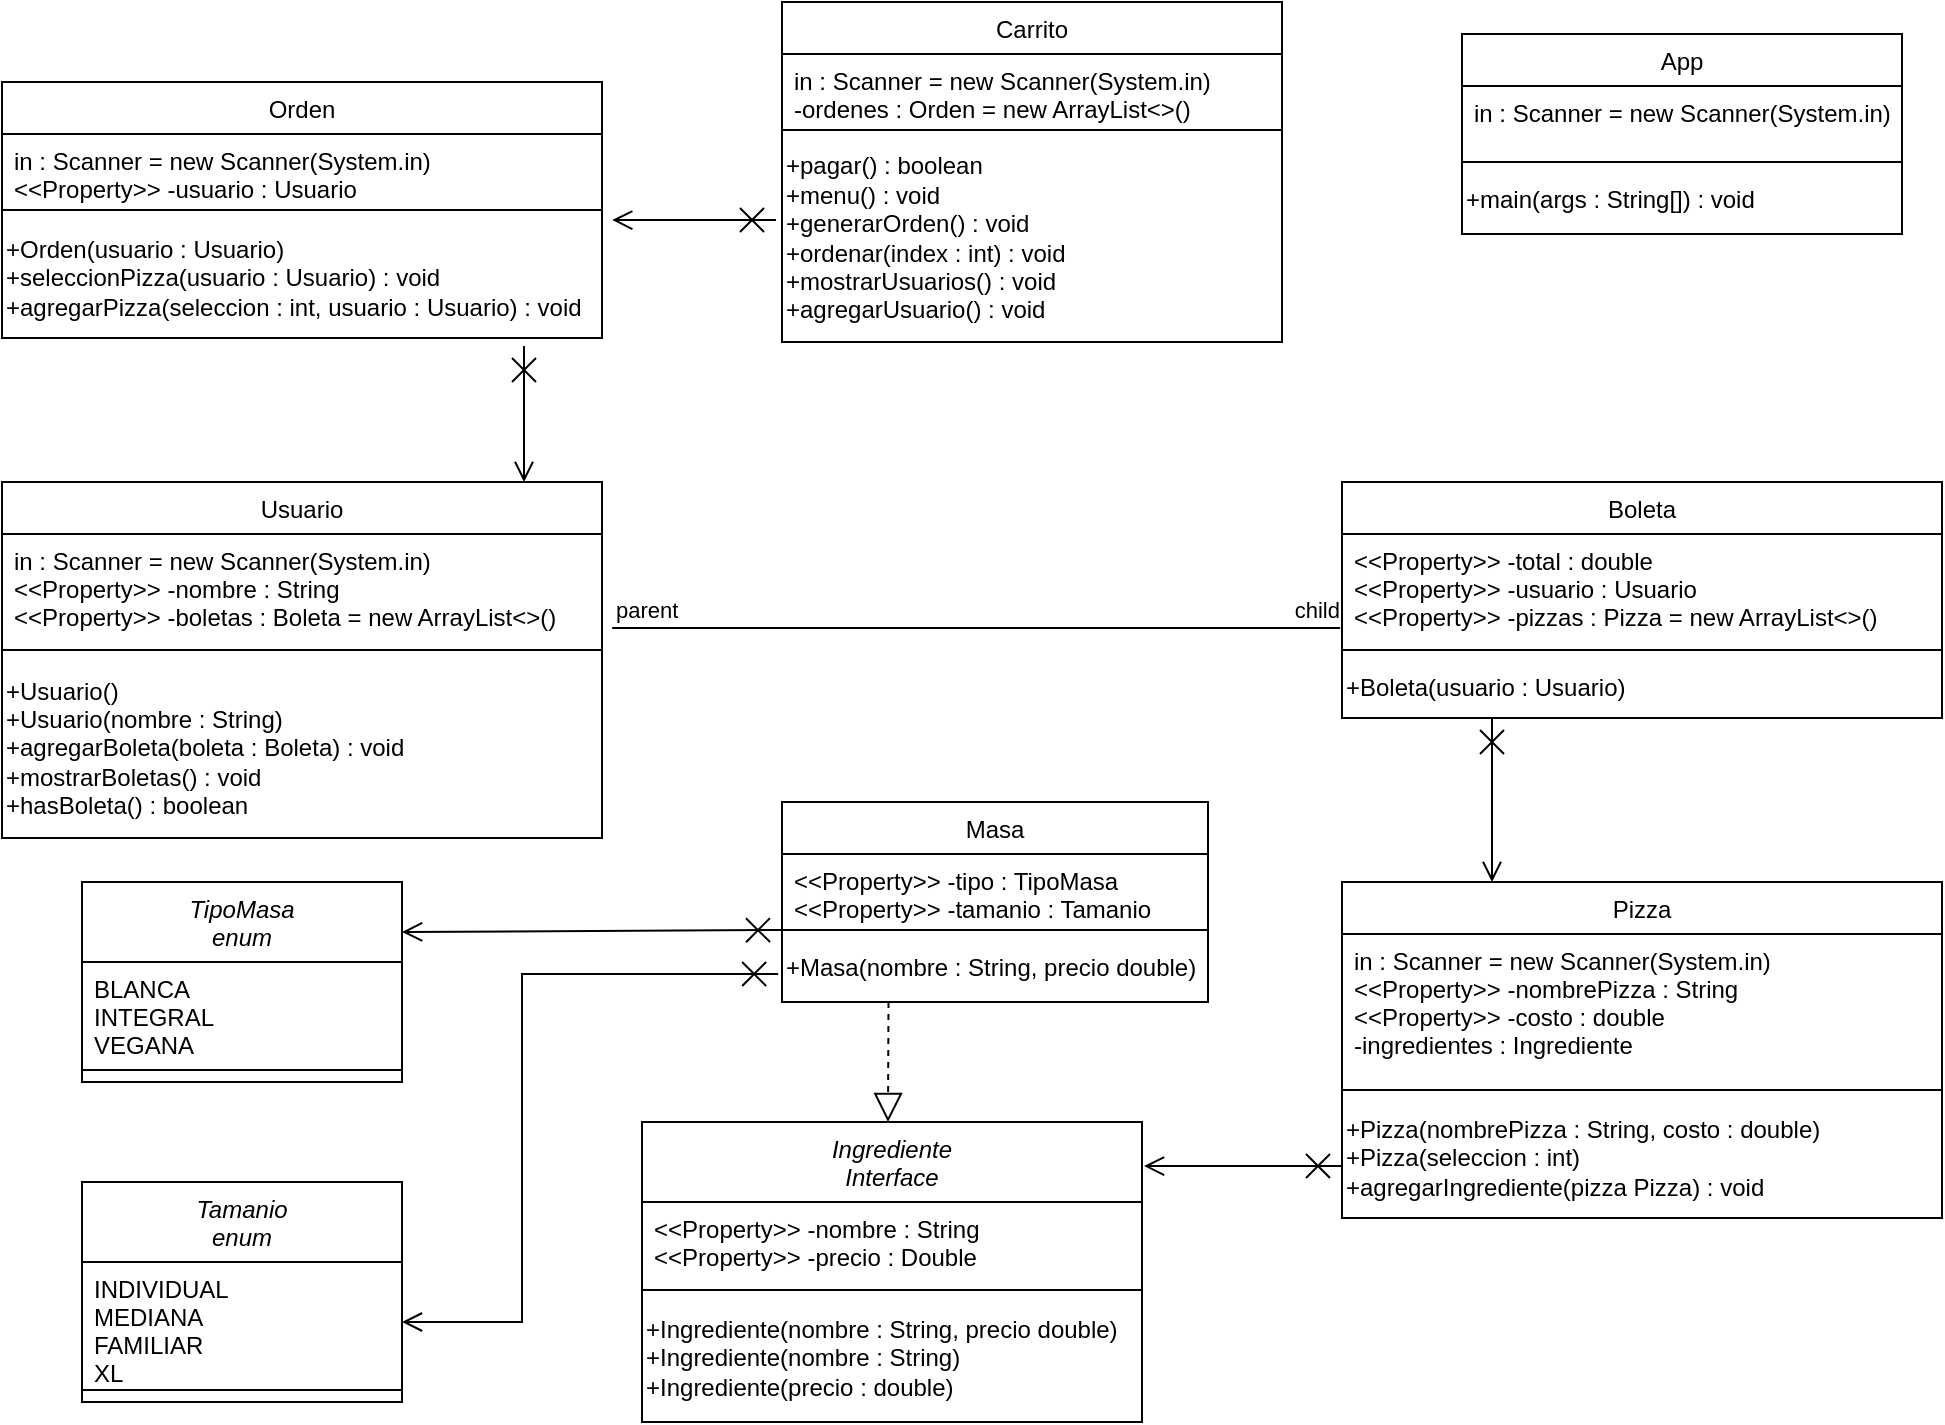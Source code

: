 <mxfile version="21.3.4" type="device">
  <diagram id="C5RBs43oDa-KdzZeNtuy" name="Page-1">
    <mxGraphModel dx="1050" dy="558" grid="1" gridSize="10" guides="1" tooltips="1" connect="1" arrows="1" fold="1" page="1" pageScale="1" pageWidth="1200" pageHeight="1000" math="0" shadow="0">
      <root>
        <mxCell id="WIyWlLk6GJQsqaUBKTNV-0" />
        <mxCell id="WIyWlLk6GJQsqaUBKTNV-1" parent="WIyWlLk6GJQsqaUBKTNV-0" />
        <mxCell id="o4iG0BvGkQ8m5M4XFaOD-0" value="App" style="swimlane;fontStyle=0;align=center;verticalAlign=top;childLayout=stackLayout;horizontal=1;startSize=26;horizontalStack=0;resizeParent=1;resizeLast=0;collapsible=1;marginBottom=0;rounded=0;shadow=0;strokeWidth=1;" parent="WIyWlLk6GJQsqaUBKTNV-1" vertex="1">
          <mxGeometry x="845" y="136" width="220" height="100" as="geometry">
            <mxRectangle x="340" y="380" width="170" height="26" as="alternateBounds" />
          </mxGeometry>
        </mxCell>
        <mxCell id="o4iG0BvGkQ8m5M4XFaOD-1" value="in : Scanner = new Scanner(System.in)&#xa;" style="text;align=left;verticalAlign=top;spacingLeft=4;spacingRight=4;overflow=hidden;rotatable=0;points=[[0,0.5],[1,0.5]];portConstraint=eastwest;" parent="o4iG0BvGkQ8m5M4XFaOD-0" vertex="1">
          <mxGeometry y="26" width="220" height="34" as="geometry" />
        </mxCell>
        <mxCell id="o4iG0BvGkQ8m5M4XFaOD-2" value="" style="line;html=1;strokeWidth=1;align=left;verticalAlign=middle;spacingTop=-1;spacingLeft=3;spacingRight=3;rotatable=0;labelPosition=right;points=[];portConstraint=eastwest;" parent="o4iG0BvGkQ8m5M4XFaOD-0" vertex="1">
          <mxGeometry y="60" width="220" height="8" as="geometry" />
        </mxCell>
        <mxCell id="o4iG0BvGkQ8m5M4XFaOD-36" value="+main(args : String[]) : void" style="text;html=1;align=left;verticalAlign=middle;resizable=0;points=[];autosize=1;strokeColor=none;fillColor=none;" parent="o4iG0BvGkQ8m5M4XFaOD-0" vertex="1">
          <mxGeometry y="68" width="220" height="30" as="geometry" />
        </mxCell>
        <mxCell id="o4iG0BvGkQ8m5M4XFaOD-3" value="Ingrediente&#xa;Interface&#xa;" style="swimlane;fontStyle=2;align=center;verticalAlign=top;childLayout=stackLayout;horizontal=1;startSize=40;horizontalStack=0;resizeParent=1;resizeLast=0;collapsible=1;marginBottom=0;rounded=0;shadow=0;strokeWidth=1;" parent="WIyWlLk6GJQsqaUBKTNV-1" vertex="1">
          <mxGeometry x="435" y="680" width="250" height="150" as="geometry">
            <mxRectangle x="340" y="380" width="170" height="26" as="alternateBounds" />
          </mxGeometry>
        </mxCell>
        <mxCell id="o4iG0BvGkQ8m5M4XFaOD-4" value="&lt;&lt;Property&gt;&gt; -nombre : String&#xa;&lt;&lt;Property&gt;&gt; -precio : Double" style="text;align=left;verticalAlign=top;spacingLeft=4;spacingRight=4;overflow=hidden;rotatable=0;points=[[0,0.5],[1,0.5]];portConstraint=eastwest;" parent="o4iG0BvGkQ8m5M4XFaOD-3" vertex="1">
          <mxGeometry y="40" width="250" height="40" as="geometry" />
        </mxCell>
        <mxCell id="o4iG0BvGkQ8m5M4XFaOD-5" value="" style="line;html=1;strokeWidth=1;align=left;verticalAlign=middle;spacingTop=-1;spacingLeft=3;spacingRight=3;rotatable=0;labelPosition=right;points=[];portConstraint=eastwest;" parent="o4iG0BvGkQ8m5M4XFaOD-3" vertex="1">
          <mxGeometry y="80" width="250" height="8" as="geometry" />
        </mxCell>
        <mxCell id="o4iG0BvGkQ8m5M4XFaOD-38" value="&lt;div align=&quot;left&quot;&gt;+Ingrediente(nombre : String, precio double)&lt;/div&gt;&lt;div align=&quot;left&quot;&gt;+Ingrediente(nombre : String)&lt;/div&gt;&lt;div align=&quot;left&quot;&gt;+Ingrediente(precio : double)&lt;br&gt;&lt;/div&gt;" style="text;html=1;align=left;verticalAlign=middle;resizable=0;points=[];autosize=1;strokeColor=none;fillColor=none;" parent="o4iG0BvGkQ8m5M4XFaOD-3" vertex="1">
          <mxGeometry y="88" width="250" height="60" as="geometry" />
        </mxCell>
        <mxCell id="o4iG0BvGkQ8m5M4XFaOD-6" value="TipoMasa&#xa;enum" style="swimlane;fontStyle=2;align=center;verticalAlign=top;childLayout=stackLayout;horizontal=1;startSize=40;horizontalStack=0;resizeParent=1;resizeLast=0;collapsible=1;marginBottom=0;rounded=0;shadow=0;strokeWidth=1;" parent="WIyWlLk6GJQsqaUBKTNV-1" vertex="1">
          <mxGeometry x="155" y="560" width="160" height="100" as="geometry">
            <mxRectangle x="130" y="650" width="170" height="26" as="alternateBounds" />
          </mxGeometry>
        </mxCell>
        <mxCell id="o4iG0BvGkQ8m5M4XFaOD-7" value="BLANCA&#xa;INTEGRAL&#xa;VEGANA&#xa;" style="text;align=left;verticalAlign=top;spacingLeft=4;spacingRight=4;overflow=hidden;rotatable=0;points=[[0,0.5],[1,0.5]];portConstraint=eastwest;" parent="o4iG0BvGkQ8m5M4XFaOD-6" vertex="1">
          <mxGeometry y="40" width="160" height="50" as="geometry" />
        </mxCell>
        <mxCell id="o4iG0BvGkQ8m5M4XFaOD-8" value="" style="line;html=1;strokeWidth=1;align=left;verticalAlign=middle;spacingTop=-1;spacingLeft=3;spacingRight=3;rotatable=0;labelPosition=right;points=[];portConstraint=eastwest;" parent="o4iG0BvGkQ8m5M4XFaOD-6" vertex="1">
          <mxGeometry y="90" width="160" height="8" as="geometry" />
        </mxCell>
        <mxCell id="o4iG0BvGkQ8m5M4XFaOD-9" value="Tamanio&#xa;enum" style="swimlane;fontStyle=2;align=center;verticalAlign=top;childLayout=stackLayout;horizontal=1;startSize=40;horizontalStack=0;resizeParent=1;resizeLast=0;collapsible=1;marginBottom=0;rounded=0;shadow=0;strokeWidth=1;" parent="WIyWlLk6GJQsqaUBKTNV-1" vertex="1">
          <mxGeometry x="155" y="710" width="160" height="110" as="geometry">
            <mxRectangle x="340" y="380" width="170" height="26" as="alternateBounds" />
          </mxGeometry>
        </mxCell>
        <mxCell id="o4iG0BvGkQ8m5M4XFaOD-10" value="INDIVIDUAL&#xa;MEDIANA&#xa;FAMILIAR&#xa;XL&#xa;" style="text;align=left;verticalAlign=top;spacingLeft=4;spacingRight=4;overflow=hidden;rotatable=0;points=[[0,0.5],[1,0.5]];portConstraint=eastwest;" parent="o4iG0BvGkQ8m5M4XFaOD-9" vertex="1">
          <mxGeometry y="40" width="160" height="60" as="geometry" />
        </mxCell>
        <mxCell id="o4iG0BvGkQ8m5M4XFaOD-11" value="" style="line;html=1;strokeWidth=1;align=left;verticalAlign=middle;spacingTop=-1;spacingLeft=3;spacingRight=3;rotatable=0;labelPosition=right;points=[];portConstraint=eastwest;" parent="o4iG0BvGkQ8m5M4XFaOD-9" vertex="1">
          <mxGeometry y="100" width="160" height="8" as="geometry" />
        </mxCell>
        <mxCell id="o4iG0BvGkQ8m5M4XFaOD-17" value="Boleta" style="swimlane;fontStyle=0;align=center;verticalAlign=top;childLayout=stackLayout;horizontal=1;startSize=26;horizontalStack=0;resizeParent=1;resizeLast=0;collapsible=1;marginBottom=0;rounded=0;shadow=0;strokeWidth=1;" parent="WIyWlLk6GJQsqaUBKTNV-1" vertex="1">
          <mxGeometry x="785" y="360" width="300" height="118" as="geometry">
            <mxRectangle x="340" y="380" width="170" height="26" as="alternateBounds" />
          </mxGeometry>
        </mxCell>
        <mxCell id="o4iG0BvGkQ8m5M4XFaOD-18" value="&lt;&lt;Property&gt;&gt; -total : double&#xa;&lt;&lt;Property&gt;&gt; -usuario : Usuario&#xa;&lt;&lt;Property&gt;&gt; -pizzas : Pizza = new ArrayList&lt;&gt;()" style="text;align=left;verticalAlign=top;spacingLeft=4;spacingRight=4;overflow=hidden;rotatable=0;points=[[0,0.5],[1,0.5]];portConstraint=eastwest;" parent="o4iG0BvGkQ8m5M4XFaOD-17" vertex="1">
          <mxGeometry y="26" width="300" height="54" as="geometry" />
        </mxCell>
        <mxCell id="o4iG0BvGkQ8m5M4XFaOD-19" value="" style="line;html=1;strokeWidth=1;align=left;verticalAlign=middle;spacingTop=-1;spacingLeft=3;spacingRight=3;rotatable=0;labelPosition=right;points=[];portConstraint=eastwest;" parent="o4iG0BvGkQ8m5M4XFaOD-17" vertex="1">
          <mxGeometry y="80" width="300" height="8" as="geometry" />
        </mxCell>
        <mxCell id="o4iG0BvGkQ8m5M4XFaOD-31" value="&lt;div align=&quot;left&quot;&gt;+Boleta(usuario : Usuario)&lt;br&gt;&lt;/div&gt;" style="text;html=1;align=left;verticalAlign=middle;resizable=0;points=[];autosize=1;strokeColor=none;fillColor=none;" parent="o4iG0BvGkQ8m5M4XFaOD-17" vertex="1">
          <mxGeometry y="88" width="300" height="30" as="geometry" />
        </mxCell>
        <mxCell id="o4iG0BvGkQ8m5M4XFaOD-47" value="Orden" style="swimlane;fontStyle=0;align=center;verticalAlign=top;childLayout=stackLayout;horizontal=1;startSize=26;horizontalStack=0;resizeParent=1;resizeLast=0;collapsible=1;marginBottom=0;rounded=0;shadow=0;strokeWidth=1;" parent="WIyWlLk6GJQsqaUBKTNV-1" vertex="1">
          <mxGeometry x="115" y="160" width="300" height="128" as="geometry">
            <mxRectangle x="340" y="380" width="170" height="26" as="alternateBounds" />
          </mxGeometry>
        </mxCell>
        <mxCell id="o4iG0BvGkQ8m5M4XFaOD-48" value="in : Scanner = new Scanner(System.in)&#xa;&lt;&lt;Property&gt;&gt; -usuario : Usuario" style="text;align=left;verticalAlign=top;spacingLeft=4;spacingRight=4;overflow=hidden;rotatable=0;points=[[0,0.5],[1,0.5]];portConstraint=eastwest;" parent="o4iG0BvGkQ8m5M4XFaOD-47" vertex="1">
          <mxGeometry y="26" width="300" height="34" as="geometry" />
        </mxCell>
        <mxCell id="o4iG0BvGkQ8m5M4XFaOD-49" value="" style="line;html=1;strokeWidth=1;align=left;verticalAlign=middle;spacingTop=-1;spacingLeft=3;spacingRight=3;rotatable=0;labelPosition=right;points=[];portConstraint=eastwest;" parent="o4iG0BvGkQ8m5M4XFaOD-47" vertex="1">
          <mxGeometry y="60" width="300" height="8" as="geometry" />
        </mxCell>
        <mxCell id="o4iG0BvGkQ8m5M4XFaOD-50" value="&lt;div&gt;+Orden(usuario : Usuario)&lt;/div&gt;&lt;div&gt;+seleccionPizza(usuario : Usuario) : void&lt;/div&gt;&lt;div&gt;+agregarPizza(seleccion : int, usuario : Usuario) : void&lt;br&gt;&lt;/div&gt;" style="text;html=1;align=left;verticalAlign=middle;resizable=0;points=[];autosize=1;strokeColor=none;fillColor=none;" parent="o4iG0BvGkQ8m5M4XFaOD-47" vertex="1">
          <mxGeometry y="68" width="300" height="60" as="geometry" />
        </mxCell>
        <mxCell id="o4iG0BvGkQ8m5M4XFaOD-51" value="Masa" style="swimlane;fontStyle=0;align=center;verticalAlign=top;childLayout=stackLayout;horizontal=1;startSize=26;horizontalStack=0;resizeParent=1;resizeLast=0;collapsible=1;marginBottom=0;rounded=0;shadow=0;strokeWidth=1;" parent="WIyWlLk6GJQsqaUBKTNV-1" vertex="1">
          <mxGeometry x="505" y="520" width="213" height="100" as="geometry">
            <mxRectangle x="340" y="380" width="170" height="26" as="alternateBounds" />
          </mxGeometry>
        </mxCell>
        <mxCell id="o4iG0BvGkQ8m5M4XFaOD-52" value="&lt;&lt;Property&gt;&gt; -tipo : TipoMasa&#xa;&lt;&lt;Property&gt;&gt; -tamanio : Tamanio" style="text;align=left;verticalAlign=top;spacingLeft=4;spacingRight=4;overflow=hidden;rotatable=0;points=[[0,0.5],[1,0.5]];portConstraint=eastwest;" parent="o4iG0BvGkQ8m5M4XFaOD-51" vertex="1">
          <mxGeometry y="26" width="213" height="34" as="geometry" />
        </mxCell>
        <mxCell id="o4iG0BvGkQ8m5M4XFaOD-53" value="" style="line;html=1;strokeWidth=1;align=left;verticalAlign=middle;spacingTop=-1;spacingLeft=3;spacingRight=3;rotatable=0;labelPosition=right;points=[];portConstraint=eastwest;" parent="o4iG0BvGkQ8m5M4XFaOD-51" vertex="1">
          <mxGeometry y="60" width="213" height="8" as="geometry" />
        </mxCell>
        <mxCell id="o4iG0BvGkQ8m5M4XFaOD-54" value="&lt;div align=&quot;left&quot;&gt;+Masa(nombre : String, precio double)&lt;/div&gt;" style="text;html=1;align=left;verticalAlign=middle;resizable=0;points=[];autosize=1;strokeColor=none;fillColor=none;" parent="o4iG0BvGkQ8m5M4XFaOD-51" vertex="1">
          <mxGeometry y="68" width="213" height="30" as="geometry" />
        </mxCell>
        <mxCell id="o4iG0BvGkQ8m5M4XFaOD-56" value="Carrito" style="swimlane;fontStyle=0;align=center;verticalAlign=top;childLayout=stackLayout;horizontal=1;startSize=26;horizontalStack=0;resizeParent=1;resizeLast=0;collapsible=1;marginBottom=0;rounded=0;shadow=0;strokeWidth=1;" parent="WIyWlLk6GJQsqaUBKTNV-1" vertex="1">
          <mxGeometry x="505" y="120" width="250" height="170" as="geometry">
            <mxRectangle x="340" y="380" width="170" height="26" as="alternateBounds" />
          </mxGeometry>
        </mxCell>
        <mxCell id="o4iG0BvGkQ8m5M4XFaOD-57" value="in : Scanner = new Scanner(System.in)&#xa;-ordenes : Orden = new ArrayList&lt;&gt;()" style="text;align=left;verticalAlign=top;spacingLeft=4;spacingRight=4;overflow=hidden;rotatable=0;points=[[0,0.5],[1,0.5]];portConstraint=eastwest;" parent="o4iG0BvGkQ8m5M4XFaOD-56" vertex="1">
          <mxGeometry y="26" width="250" height="34" as="geometry" />
        </mxCell>
        <mxCell id="o4iG0BvGkQ8m5M4XFaOD-58" value="" style="line;html=1;strokeWidth=1;align=left;verticalAlign=middle;spacingTop=-1;spacingLeft=3;spacingRight=3;rotatable=0;labelPosition=right;points=[];portConstraint=eastwest;" parent="o4iG0BvGkQ8m5M4XFaOD-56" vertex="1">
          <mxGeometry y="60" width="250" height="8" as="geometry" />
        </mxCell>
        <mxCell id="o4iG0BvGkQ8m5M4XFaOD-59" value="&lt;div&gt;+pagar() : boolean&lt;/div&gt;&lt;div&gt;+menu() : void&lt;/div&gt;&lt;div&gt;+generarOrden() : void&lt;/div&gt;&lt;div&gt;+ordenar(index : int) : void&lt;/div&gt;&lt;div&gt;+mostrarUsuarios() : void&lt;/div&gt;&lt;div&gt;+agregarUsuario() : void&lt;br&gt;&lt;/div&gt;" style="text;html=1;align=left;verticalAlign=middle;resizable=0;points=[];autosize=1;strokeColor=none;fillColor=none;" parent="o4iG0BvGkQ8m5M4XFaOD-56" vertex="1">
          <mxGeometry y="68" width="250" height="100" as="geometry" />
        </mxCell>
        <mxCell id="o4iG0BvGkQ8m5M4XFaOD-62" value="Pizza" style="swimlane;fontStyle=0;align=center;verticalAlign=top;childLayout=stackLayout;horizontal=1;startSize=26;horizontalStack=0;resizeParent=1;resizeLast=0;collapsible=1;marginBottom=0;rounded=0;shadow=0;strokeWidth=1;" parent="WIyWlLk6GJQsqaUBKTNV-1" vertex="1">
          <mxGeometry x="785" y="560" width="300" height="168" as="geometry">
            <mxRectangle x="340" y="380" width="170" height="26" as="alternateBounds" />
          </mxGeometry>
        </mxCell>
        <mxCell id="o4iG0BvGkQ8m5M4XFaOD-63" value="in : Scanner = new Scanner(System.in)&#xa;&lt;&lt;Property&gt;&gt; -nombrePizza : String&#xa;&lt;&lt;Property&gt;&gt; -costo : double&#xa;-ingredientes : Ingrediente&#xa;" style="text;align=left;verticalAlign=top;spacingLeft=4;spacingRight=4;overflow=hidden;rotatable=0;points=[[0,0.5],[1,0.5]];portConstraint=eastwest;" parent="o4iG0BvGkQ8m5M4XFaOD-62" vertex="1">
          <mxGeometry y="26" width="300" height="74" as="geometry" />
        </mxCell>
        <mxCell id="o4iG0BvGkQ8m5M4XFaOD-64" value="" style="line;html=1;strokeWidth=1;align=left;verticalAlign=middle;spacingTop=-1;spacingLeft=3;spacingRight=3;rotatable=0;labelPosition=right;points=[];portConstraint=eastwest;" parent="o4iG0BvGkQ8m5M4XFaOD-62" vertex="1">
          <mxGeometry y="100" width="300" height="8" as="geometry" />
        </mxCell>
        <mxCell id="o4iG0BvGkQ8m5M4XFaOD-65" value="&lt;div&gt;+Pizza(nombrePizza : String, costo : double)&lt;br&gt;&lt;/div&gt;+Pizza(seleccion : int)&lt;br&gt;&lt;div&gt;+agregarIngrediente(pizza Pizza) : void&lt;br&gt;&lt;/div&gt;" style="text;html=1;align=left;verticalAlign=middle;resizable=0;points=[];autosize=1;strokeColor=none;fillColor=none;" parent="o4iG0BvGkQ8m5M4XFaOD-62" vertex="1">
          <mxGeometry y="108" width="300" height="60" as="geometry" />
        </mxCell>
        <mxCell id="o4iG0BvGkQ8m5M4XFaOD-66" value="Usuario" style="swimlane;fontStyle=0;align=center;verticalAlign=top;childLayout=stackLayout;horizontal=1;startSize=26;horizontalStack=0;resizeParent=1;resizeLast=0;collapsible=1;marginBottom=0;rounded=0;shadow=0;strokeWidth=1;" parent="WIyWlLk6GJQsqaUBKTNV-1" vertex="1">
          <mxGeometry x="115" y="360" width="300" height="178" as="geometry">
            <mxRectangle x="340" y="380" width="170" height="26" as="alternateBounds" />
          </mxGeometry>
        </mxCell>
        <mxCell id="o4iG0BvGkQ8m5M4XFaOD-67" value="in : Scanner = new Scanner(System.in)&#xa;&lt;&lt;Property&gt;&gt; -nombre : String&#xa;&lt;&lt;Property&gt;&gt; -boletas : Boleta = new ArrayList&lt;&gt;()" style="text;align=left;verticalAlign=top;spacingLeft=4;spacingRight=4;overflow=hidden;rotatable=0;points=[[0,0.5],[1,0.5]];portConstraint=eastwest;" parent="o4iG0BvGkQ8m5M4XFaOD-66" vertex="1">
          <mxGeometry y="26" width="300" height="54" as="geometry" />
        </mxCell>
        <mxCell id="o4iG0BvGkQ8m5M4XFaOD-68" value="" style="line;html=1;strokeWidth=1;align=left;verticalAlign=middle;spacingTop=-1;spacingLeft=3;spacingRight=3;rotatable=0;labelPosition=right;points=[];portConstraint=eastwest;" parent="o4iG0BvGkQ8m5M4XFaOD-66" vertex="1">
          <mxGeometry y="80" width="300" height="8" as="geometry" />
        </mxCell>
        <mxCell id="o4iG0BvGkQ8m5M4XFaOD-69" value="&lt;div&gt;+Usuario()&lt;/div&gt;&lt;div&gt;+Usuario(nombre : String)&lt;/div&gt;&lt;div&gt;+agregarBoleta(boleta : Boleta) : void&lt;/div&gt;&lt;div&gt;+mostrarBoletas() : void&lt;/div&gt;&lt;div&gt;+hasBoleta() : boolean&lt;br&gt;&lt;/div&gt;" style="text;html=1;align=left;verticalAlign=middle;resizable=0;points=[];autosize=1;strokeColor=none;fillColor=none;" parent="o4iG0BvGkQ8m5M4XFaOD-66" vertex="1">
          <mxGeometry y="88" width="300" height="90" as="geometry" />
        </mxCell>
        <mxCell id="o4iG0BvGkQ8m5M4XFaOD-73" value="" style="endArrow=open;startArrow=cross;endFill=0;startFill=0;endSize=8;startSize=10;html=1;rounded=0;exitX=0.87;exitY=1.067;exitDx=0;exitDy=0;exitPerimeter=0;entryX=0.87;entryY=0;entryDx=0;entryDy=0;entryPerimeter=0;" parent="WIyWlLk6GJQsqaUBKTNV-1" source="o4iG0BvGkQ8m5M4XFaOD-50" target="o4iG0BvGkQ8m5M4XFaOD-66" edge="1">
          <mxGeometry width="160" relative="1" as="geometry">
            <mxPoint x="425" y="380" as="sourcePoint" />
            <mxPoint x="585" y="380" as="targetPoint" />
          </mxGeometry>
        </mxCell>
        <mxCell id="o4iG0BvGkQ8m5M4XFaOD-74" value="" style="endArrow=open;startArrow=cross;endFill=0;startFill=0;endSize=8;startSize=10;html=1;rounded=0;exitX=-0.012;exitY=0.41;exitDx=0;exitDy=0;exitPerimeter=0;entryX=1.017;entryY=0.017;entryDx=0;entryDy=0;entryPerimeter=0;" parent="WIyWlLk6GJQsqaUBKTNV-1" source="o4iG0BvGkQ8m5M4XFaOD-59" target="o4iG0BvGkQ8m5M4XFaOD-50" edge="1">
          <mxGeometry width="160" relative="1" as="geometry">
            <mxPoint x="425" y="380" as="sourcePoint" />
            <mxPoint x="585" y="380" as="targetPoint" />
          </mxGeometry>
        </mxCell>
        <mxCell id="o4iG0BvGkQ8m5M4XFaOD-75" value="" style="endArrow=none;html=1;edgeStyle=orthogonalEdgeStyle;rounded=0;exitX=1.017;exitY=0.87;exitDx=0;exitDy=0;exitPerimeter=0;entryX=-0.003;entryY=0.87;entryDx=0;entryDy=0;entryPerimeter=0;" parent="WIyWlLk6GJQsqaUBKTNV-1" source="o4iG0BvGkQ8m5M4XFaOD-67" target="o4iG0BvGkQ8m5M4XFaOD-18" edge="1">
          <mxGeometry relative="1" as="geometry">
            <mxPoint x="425" y="380" as="sourcePoint" />
            <mxPoint x="585" y="380" as="targetPoint" />
          </mxGeometry>
        </mxCell>
        <mxCell id="o4iG0BvGkQ8m5M4XFaOD-76" value="parent" style="edgeLabel;resizable=0;html=1;align=left;verticalAlign=bottom;" parent="o4iG0BvGkQ8m5M4XFaOD-75" connectable="0" vertex="1">
          <mxGeometry x="-1" relative="1" as="geometry" />
        </mxCell>
        <mxCell id="o4iG0BvGkQ8m5M4XFaOD-77" value="child" style="edgeLabel;resizable=0;html=1;align=right;verticalAlign=bottom;" parent="o4iG0BvGkQ8m5M4XFaOD-75" connectable="0" vertex="1">
          <mxGeometry x="1" relative="1" as="geometry" />
        </mxCell>
        <mxCell id="o4iG0BvGkQ8m5M4XFaOD-78" value="" style="endArrow=open;startArrow=cross;endFill=0;startFill=0;endSize=8;startSize=10;html=1;rounded=0;exitX=0.25;exitY=1;exitDx=0;exitDy=0;entryX=0.25;entryY=0;entryDx=0;entryDy=0;" parent="WIyWlLk6GJQsqaUBKTNV-1" source="o4iG0BvGkQ8m5M4XFaOD-17" target="o4iG0BvGkQ8m5M4XFaOD-62" edge="1">
          <mxGeometry width="160" relative="1" as="geometry">
            <mxPoint x="545" y="560" as="sourcePoint" />
            <mxPoint x="875" y="570" as="targetPoint" />
          </mxGeometry>
        </mxCell>
        <mxCell id="o4iG0BvGkQ8m5M4XFaOD-79" value="" style="endArrow=block;dashed=1;endFill=0;endSize=12;html=1;rounded=0;exitX=0.25;exitY=1;exitDx=0;exitDy=0;entryX=0.492;entryY=0;entryDx=0;entryDy=0;entryPerimeter=0;" parent="WIyWlLk6GJQsqaUBKTNV-1" source="o4iG0BvGkQ8m5M4XFaOD-51" target="o4iG0BvGkQ8m5M4XFaOD-3" edge="1">
          <mxGeometry width="160" relative="1" as="geometry">
            <mxPoint x="615" y="670" as="sourcePoint" />
            <mxPoint x="775" y="670" as="targetPoint" />
          </mxGeometry>
        </mxCell>
        <mxCell id="o4iG0BvGkQ8m5M4XFaOD-80" value="" style="endArrow=open;startArrow=cross;endFill=0;startFill=0;endSize=8;startSize=10;html=1;rounded=0;entryX=1.004;entryY=0.147;entryDx=0;entryDy=0;entryPerimeter=0;" parent="WIyWlLk6GJQsqaUBKTNV-1" target="o4iG0BvGkQ8m5M4XFaOD-3" edge="1">
          <mxGeometry width="160" relative="1" as="geometry">
            <mxPoint x="785" y="702" as="sourcePoint" />
            <mxPoint x="815" y="710" as="targetPoint" />
          </mxGeometry>
        </mxCell>
        <mxCell id="o4iG0BvGkQ8m5M4XFaOD-81" value="" style="endArrow=open;startArrow=cross;endFill=0;startFill=0;endSize=8;startSize=10;html=1;rounded=0;exitX=0;exitY=-0.133;exitDx=0;exitDy=0;exitPerimeter=0;entryX=1;entryY=0.25;entryDx=0;entryDy=0;" parent="WIyWlLk6GJQsqaUBKTNV-1" source="o4iG0BvGkQ8m5M4XFaOD-54" target="o4iG0BvGkQ8m5M4XFaOD-6" edge="1">
          <mxGeometry width="160" relative="1" as="geometry">
            <mxPoint x="455" y="690" as="sourcePoint" />
            <mxPoint x="615" y="690" as="targetPoint" />
          </mxGeometry>
        </mxCell>
        <mxCell id="o4iG0BvGkQ8m5M4XFaOD-82" value="" style="endArrow=open;startArrow=cross;endFill=0;startFill=0;endSize=8;startSize=10;html=1;rounded=0;exitX=-0.009;exitY=0.6;exitDx=0;exitDy=0;exitPerimeter=0;entryX=1;entryY=0.5;entryDx=0;entryDy=0;" parent="WIyWlLk6GJQsqaUBKTNV-1" source="o4iG0BvGkQ8m5M4XFaOD-54" target="o4iG0BvGkQ8m5M4XFaOD-10" edge="1">
          <mxGeometry width="160" relative="1" as="geometry">
            <mxPoint x="455" y="690" as="sourcePoint" />
            <mxPoint x="615" y="690" as="targetPoint" />
            <Array as="points">
              <mxPoint x="375" y="606" />
              <mxPoint x="375" y="780" />
            </Array>
          </mxGeometry>
        </mxCell>
      </root>
    </mxGraphModel>
  </diagram>
</mxfile>
